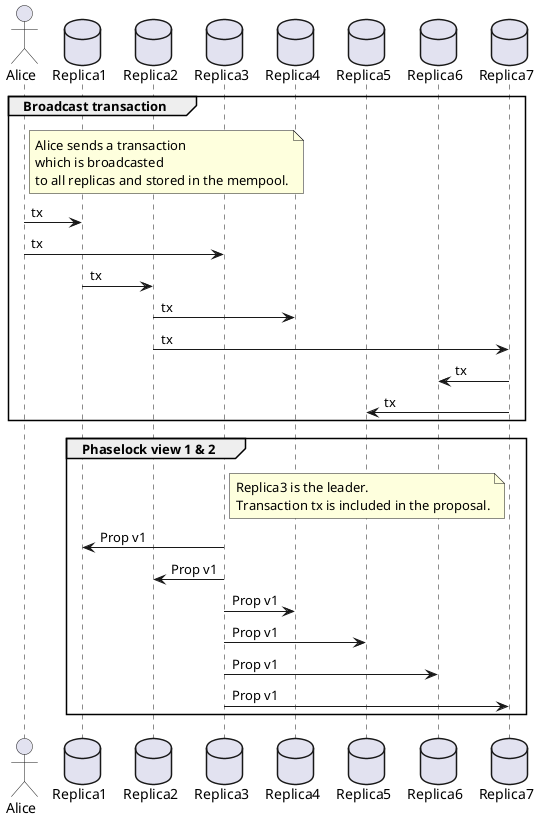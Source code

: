 @startuml
!pragma teoz true
'autonumber
Actor Alice
Database Replica1 as R1
Database Replica2 as R2
Database Replica3 as R3
Database Replica4 as R4
Database Replica5 as R5
Database Replica6 as R6
Database Replica7 as R7

group Broadcast transaction
note right Alice
Alice sends a transaction
which is broadcasted
to all replicas and stored in the mempool.
end note
Alice -> R1: tx
Alice -> R3: tx
R1 -> R2: tx
R2 -> R4: tx
R2 -> R7: tx
R7 -> R6: tx
R7 -> R5: tx
end group

group Phaselock view 1 & 2
note right R3
Replica3 is the leader.
Transaction tx is included in the proposal.
end note

R3 -> R1: Prop v1
R3 -> R2: Prop v1
R3 -> R4: Prop v1
R3 -> R5: Prop v1
R3 -> R6: Prop v1
R3 -> R7: Prop v1

end group

@enduml